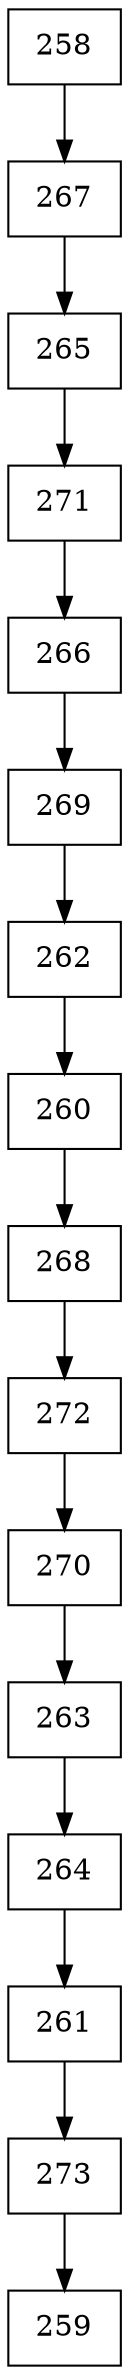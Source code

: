 digraph G {
  node [shape=record];
  node0 [label="{258}"];
  node0 -> node1;
  node1 [label="{267}"];
  node1 -> node2;
  node2 [label="{265}"];
  node2 -> node3;
  node3 [label="{271}"];
  node3 -> node4;
  node4 [label="{266}"];
  node4 -> node5;
  node5 [label="{269}"];
  node5 -> node6;
  node6 [label="{262}"];
  node6 -> node7;
  node7 [label="{260}"];
  node7 -> node8;
  node8 [label="{268}"];
  node8 -> node9;
  node9 [label="{272}"];
  node9 -> node10;
  node10 [label="{270}"];
  node10 -> node11;
  node11 [label="{263}"];
  node11 -> node12;
  node12 [label="{264}"];
  node12 -> node13;
  node13 [label="{261}"];
  node13 -> node14;
  node14 [label="{273}"];
  node14 -> node15;
  node15 [label="{259}"];
}
